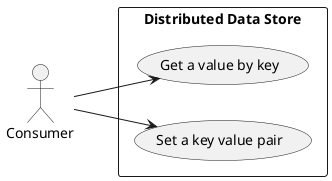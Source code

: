 @startuml
left to right direction

actor "Consumer" as C

rectangle "Distributed Data Store" {
  usecase "Get a value by key" as GK
  usecase "Set a key value pair" as SK
}

C --> GK
C --> SK

@enduml